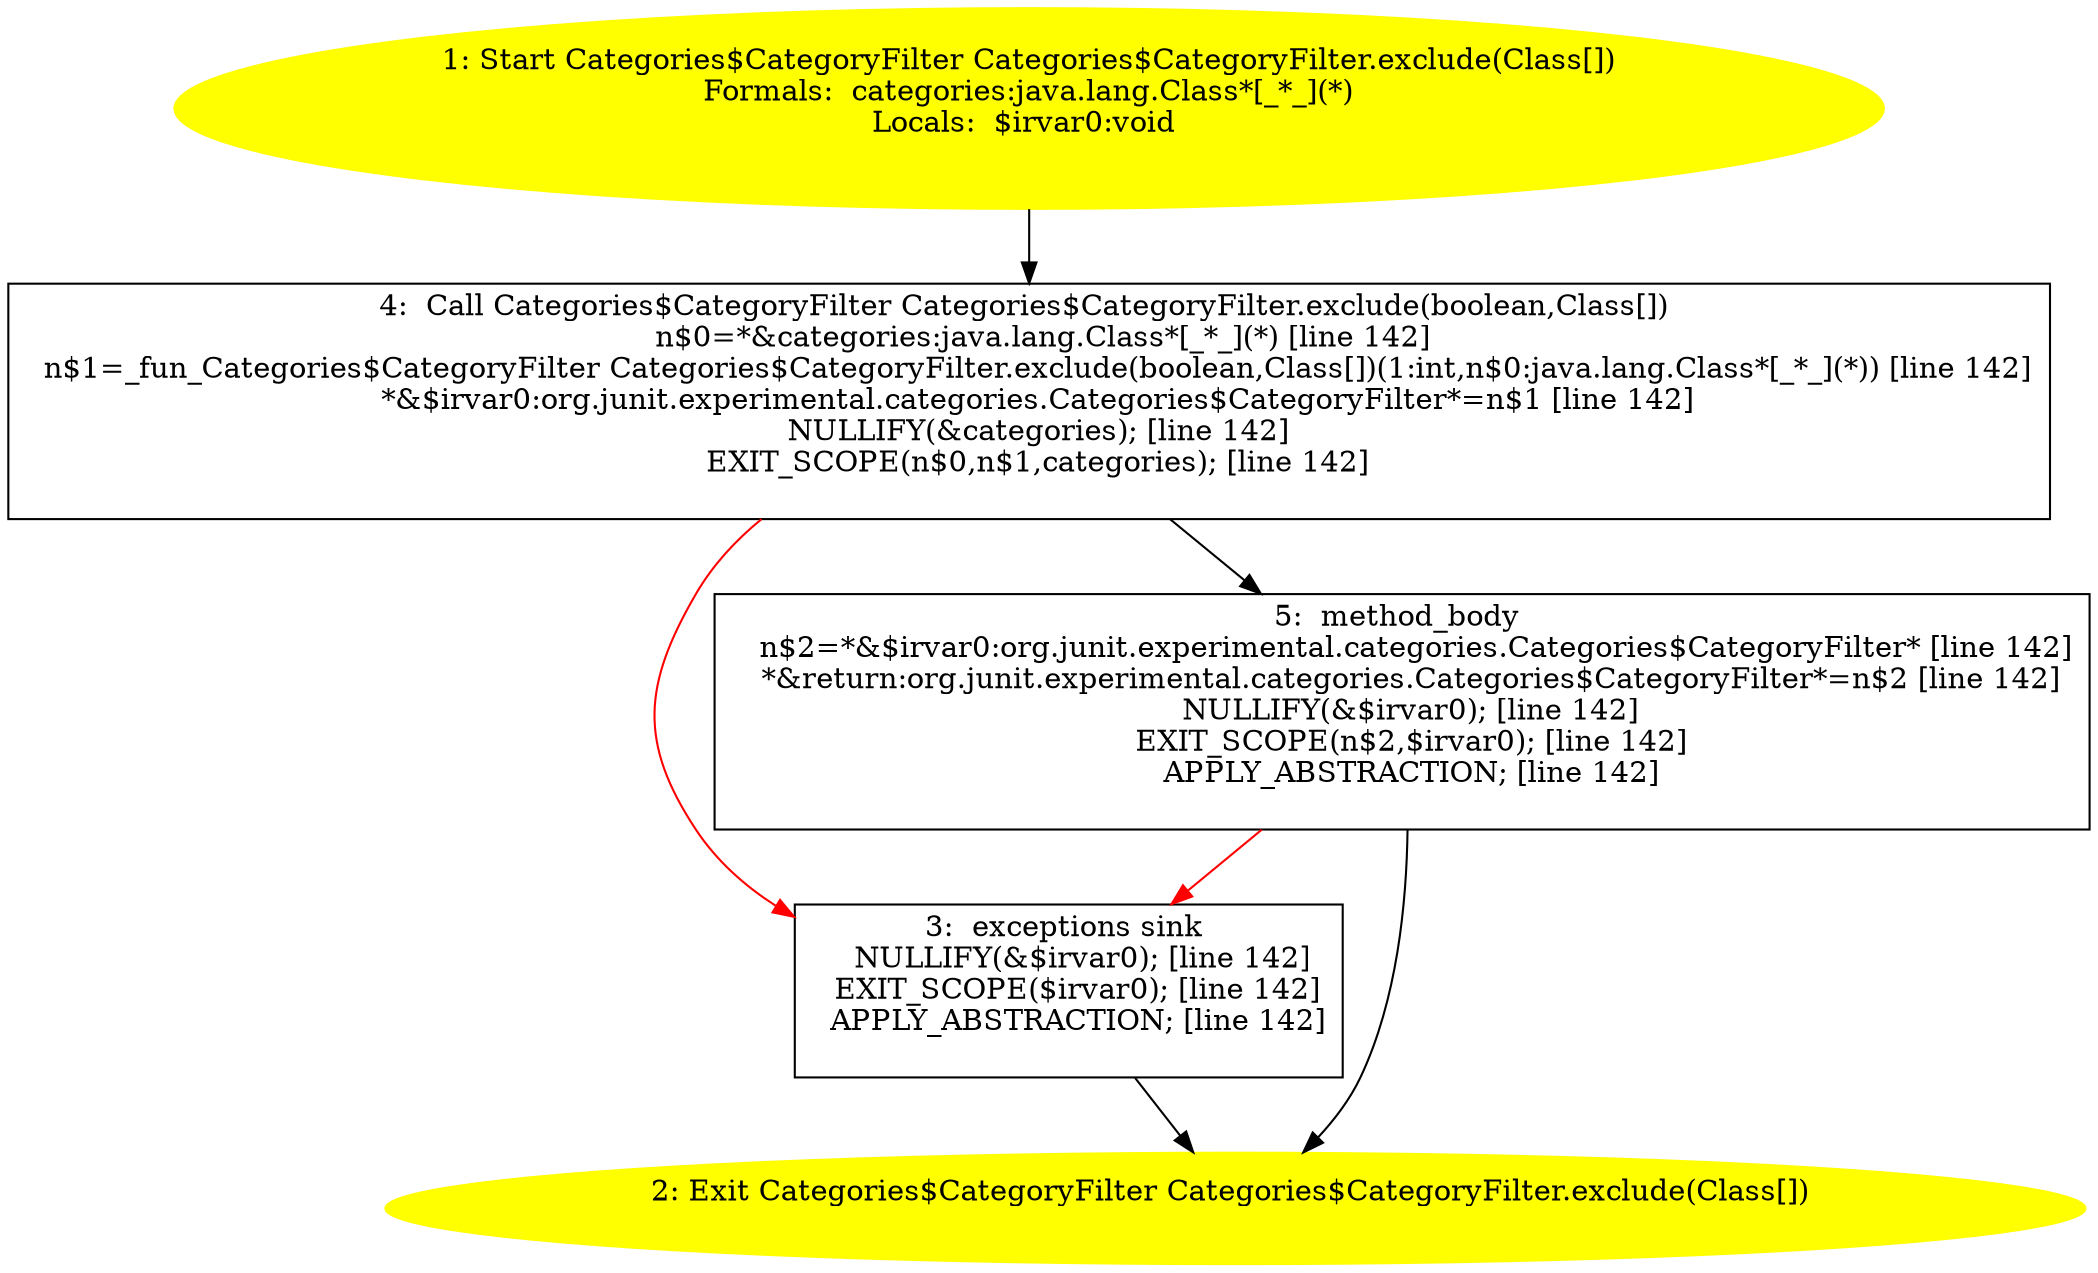 /* @generated */
digraph cfg {
"org.junit.experimental.categories.Categories$CategoryFilter.exclude(java.lang.Class[]):org.junit.exp.e004e5c60e43ed59ee31d0cb9bd45b5e_1" [label="1: Start Categories$CategoryFilter Categories$CategoryFilter.exclude(Class[])\nFormals:  categories:java.lang.Class*[_*_](*)\nLocals:  $irvar0:void \n  " color=yellow style=filled]
	

	 "org.junit.experimental.categories.Categories$CategoryFilter.exclude(java.lang.Class[]):org.junit.exp.e004e5c60e43ed59ee31d0cb9bd45b5e_1" -> "org.junit.experimental.categories.Categories$CategoryFilter.exclude(java.lang.Class[]):org.junit.exp.e004e5c60e43ed59ee31d0cb9bd45b5e_4" ;
"org.junit.experimental.categories.Categories$CategoryFilter.exclude(java.lang.Class[]):org.junit.exp.e004e5c60e43ed59ee31d0cb9bd45b5e_2" [label="2: Exit Categories$CategoryFilter Categories$CategoryFilter.exclude(Class[]) \n  " color=yellow style=filled]
	

"org.junit.experimental.categories.Categories$CategoryFilter.exclude(java.lang.Class[]):org.junit.exp.e004e5c60e43ed59ee31d0cb9bd45b5e_3" [label="3:  exceptions sink \n   NULLIFY(&$irvar0); [line 142]\n  EXIT_SCOPE($irvar0); [line 142]\n  APPLY_ABSTRACTION; [line 142]\n " shape="box"]
	

	 "org.junit.experimental.categories.Categories$CategoryFilter.exclude(java.lang.Class[]):org.junit.exp.e004e5c60e43ed59ee31d0cb9bd45b5e_3" -> "org.junit.experimental.categories.Categories$CategoryFilter.exclude(java.lang.Class[]):org.junit.exp.e004e5c60e43ed59ee31d0cb9bd45b5e_2" ;
"org.junit.experimental.categories.Categories$CategoryFilter.exclude(java.lang.Class[]):org.junit.exp.e004e5c60e43ed59ee31d0cb9bd45b5e_4" [label="4:  Call Categories$CategoryFilter Categories$CategoryFilter.exclude(boolean,Class[]) \n   n$0=*&categories:java.lang.Class*[_*_](*) [line 142]\n  n$1=_fun_Categories$CategoryFilter Categories$CategoryFilter.exclude(boolean,Class[])(1:int,n$0:java.lang.Class*[_*_](*)) [line 142]\n  *&$irvar0:org.junit.experimental.categories.Categories$CategoryFilter*=n$1 [line 142]\n  NULLIFY(&categories); [line 142]\n  EXIT_SCOPE(n$0,n$1,categories); [line 142]\n " shape="box"]
	

	 "org.junit.experimental.categories.Categories$CategoryFilter.exclude(java.lang.Class[]):org.junit.exp.e004e5c60e43ed59ee31d0cb9bd45b5e_4" -> "org.junit.experimental.categories.Categories$CategoryFilter.exclude(java.lang.Class[]):org.junit.exp.e004e5c60e43ed59ee31d0cb9bd45b5e_5" ;
	 "org.junit.experimental.categories.Categories$CategoryFilter.exclude(java.lang.Class[]):org.junit.exp.e004e5c60e43ed59ee31d0cb9bd45b5e_4" -> "org.junit.experimental.categories.Categories$CategoryFilter.exclude(java.lang.Class[]):org.junit.exp.e004e5c60e43ed59ee31d0cb9bd45b5e_3" [color="red" ];
"org.junit.experimental.categories.Categories$CategoryFilter.exclude(java.lang.Class[]):org.junit.exp.e004e5c60e43ed59ee31d0cb9bd45b5e_5" [label="5:  method_body \n   n$2=*&$irvar0:org.junit.experimental.categories.Categories$CategoryFilter* [line 142]\n  *&return:org.junit.experimental.categories.Categories$CategoryFilter*=n$2 [line 142]\n  NULLIFY(&$irvar0); [line 142]\n  EXIT_SCOPE(n$2,$irvar0); [line 142]\n  APPLY_ABSTRACTION; [line 142]\n " shape="box"]
	

	 "org.junit.experimental.categories.Categories$CategoryFilter.exclude(java.lang.Class[]):org.junit.exp.e004e5c60e43ed59ee31d0cb9bd45b5e_5" -> "org.junit.experimental.categories.Categories$CategoryFilter.exclude(java.lang.Class[]):org.junit.exp.e004e5c60e43ed59ee31d0cb9bd45b5e_2" ;
	 "org.junit.experimental.categories.Categories$CategoryFilter.exclude(java.lang.Class[]):org.junit.exp.e004e5c60e43ed59ee31d0cb9bd45b5e_5" -> "org.junit.experimental.categories.Categories$CategoryFilter.exclude(java.lang.Class[]):org.junit.exp.e004e5c60e43ed59ee31d0cb9bd45b5e_3" [color="red" ];
}
